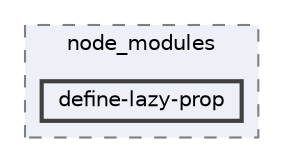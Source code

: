 digraph "pkiclassroomrescheduler/src/main/frontend/node_modules/define-lazy-prop"
{
 // LATEX_PDF_SIZE
  bgcolor="transparent";
  edge [fontname=Helvetica,fontsize=10,labelfontname=Helvetica,labelfontsize=10];
  node [fontname=Helvetica,fontsize=10,shape=box,height=0.2,width=0.4];
  compound=true
  subgraph clusterdir_72953eda66ccb3a2722c28e1c3e6c23b {
    graph [ bgcolor="#edf0f7", pencolor="grey50", label="node_modules", fontname=Helvetica,fontsize=10 style="filled,dashed", URL="dir_72953eda66ccb3a2722c28e1c3e6c23b.html",tooltip=""]
  dir_675370348956e2a314e70ae21dce8478 [label="define-lazy-prop", fillcolor="#edf0f7", color="grey25", style="filled,bold", URL="dir_675370348956e2a314e70ae21dce8478.html",tooltip=""];
  }
}
